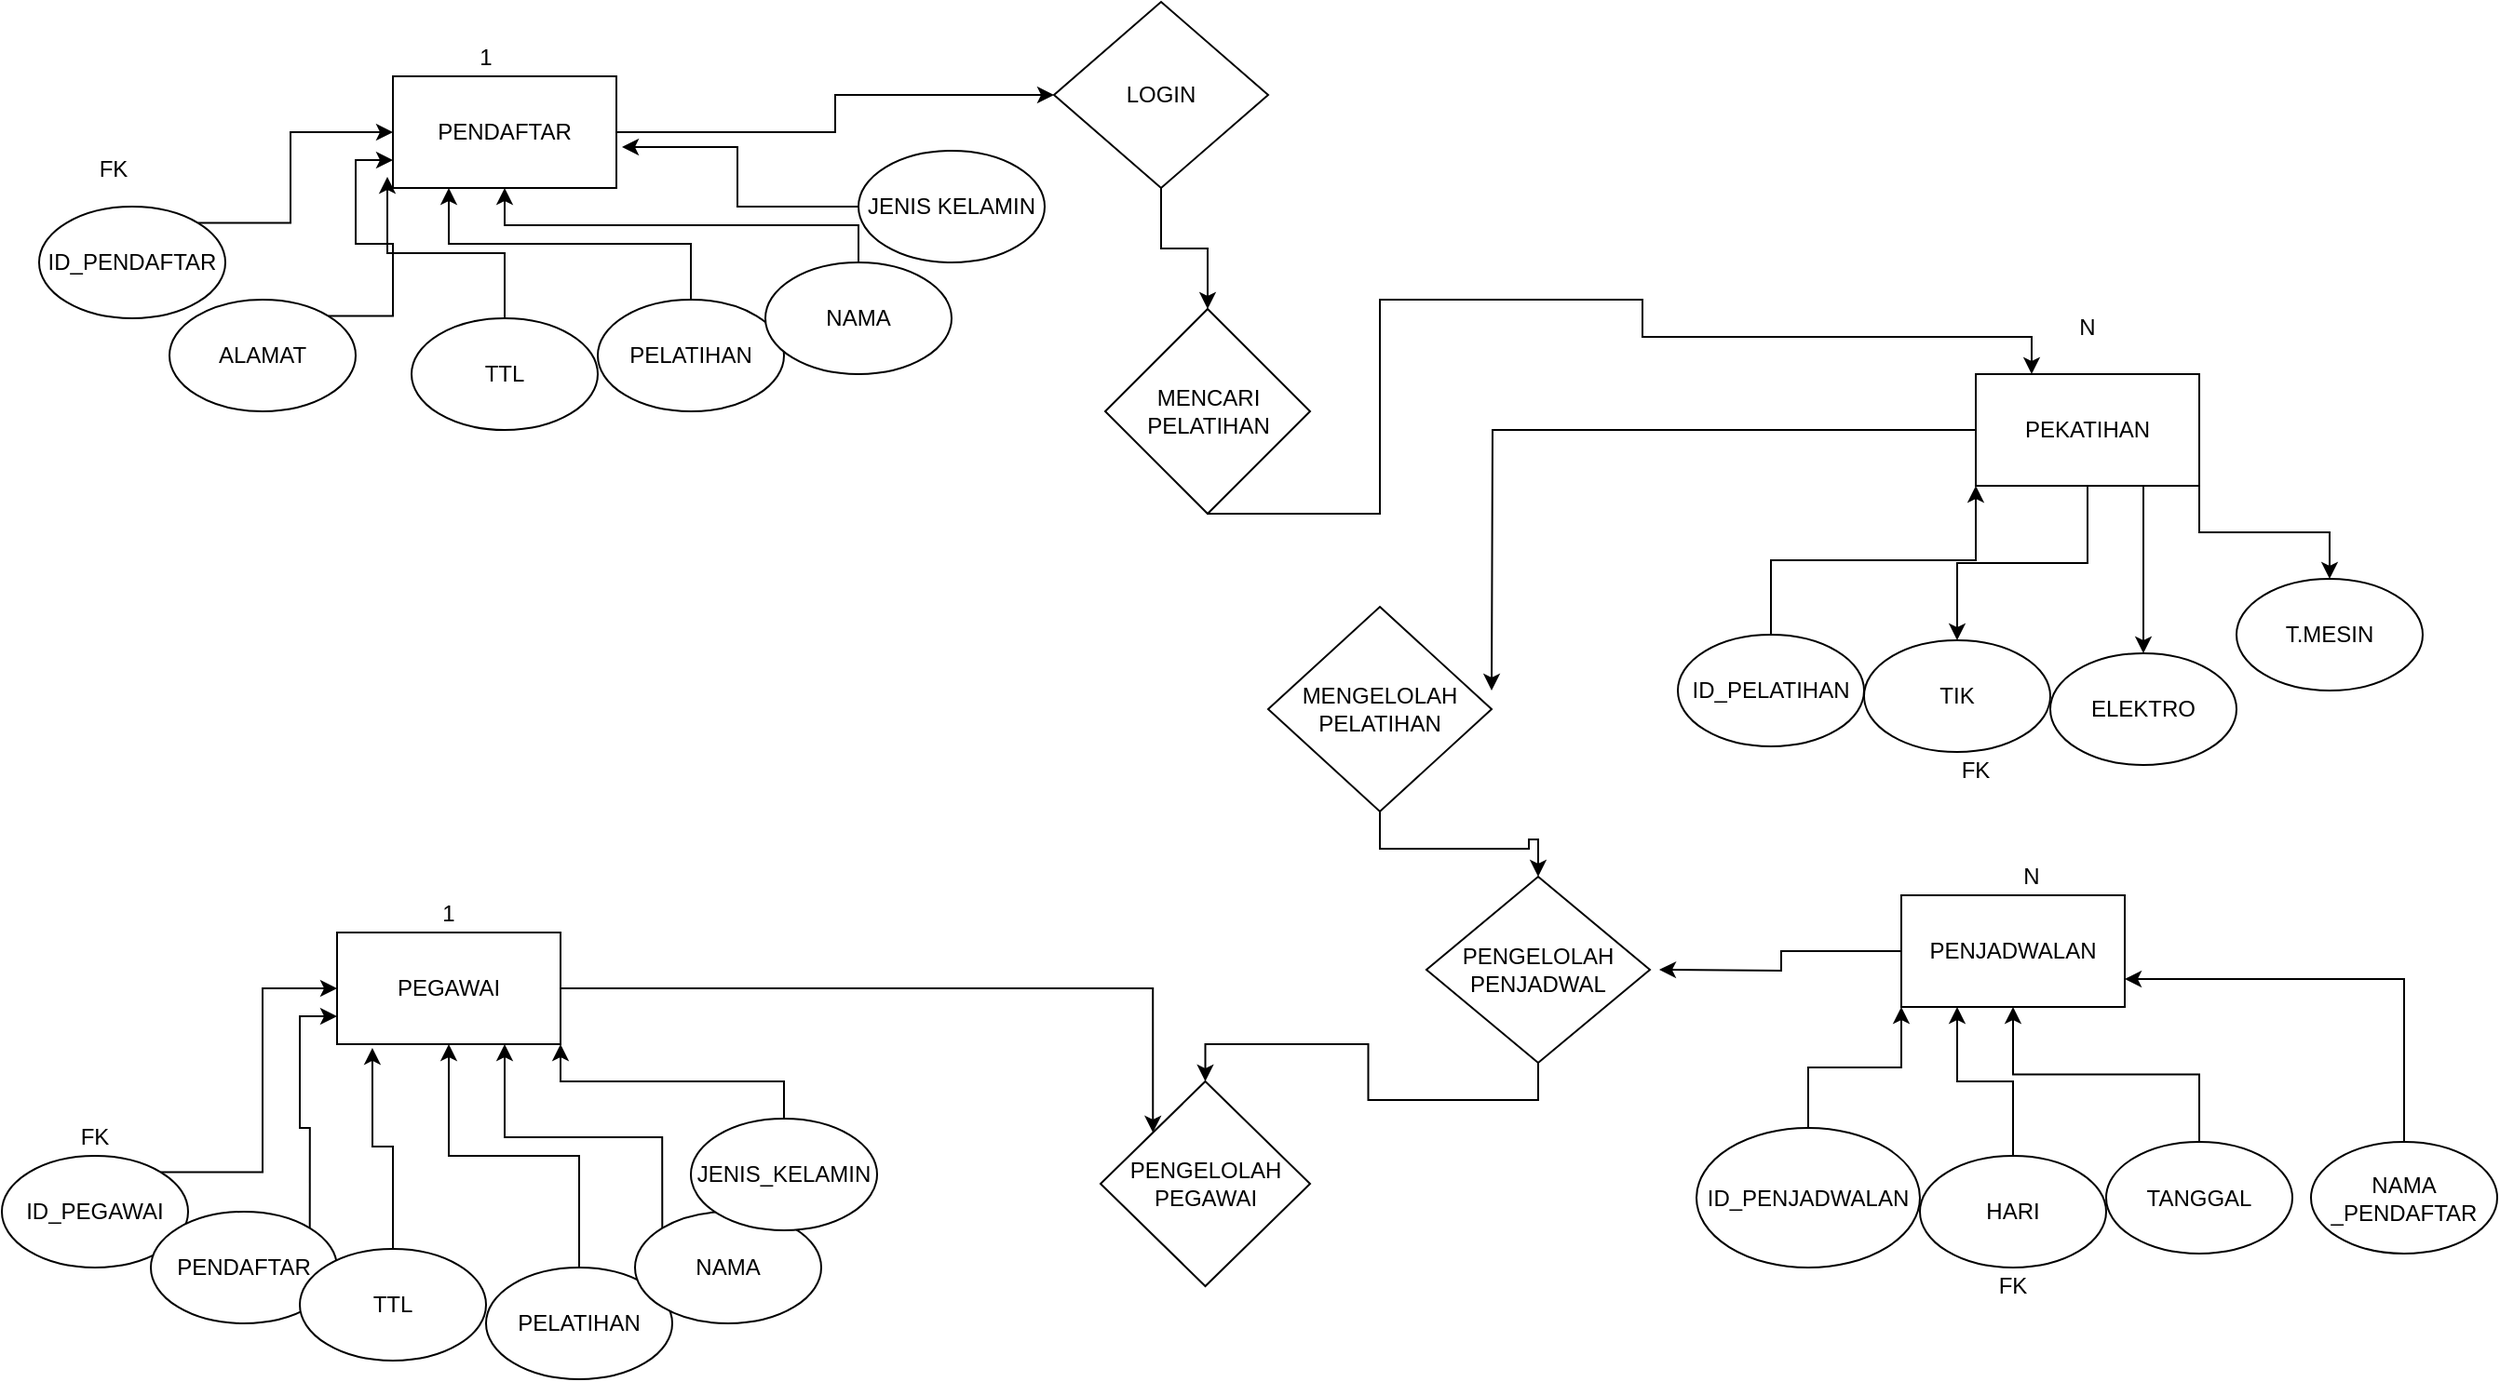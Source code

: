 <mxfile version="14.4.3" type="github">
  <diagram name="Page-1" id="e7e014a7-5840-1c2e-5031-d8a46d1fe8dd">
    <mxGraphModel dx="1422" dy="866" grid="1" gridSize="10" guides="1" tooltips="1" connect="1" arrows="1" fold="1" page="1" pageScale="1" pageWidth="1169" pageHeight="826" background="#ffffff" math="0" shadow="0">
      <root>
        <mxCell id="0" />
        <mxCell id="1" parent="0" />
        <mxCell id="9ARMjuW_XUP-sxyPgSNL-70" style="edgeStyle=orthogonalEdgeStyle;rounded=0;orthogonalLoop=1;jettySize=auto;html=1;exitX=1;exitY=0.5;exitDx=0;exitDy=0;entryX=0;entryY=0.5;entryDx=0;entryDy=0;" parent="1" source="9ARMjuW_XUP-sxyPgSNL-42" target="9ARMjuW_XUP-sxyPgSNL-47" edge="1">
          <mxGeometry relative="1" as="geometry" />
        </mxCell>
        <mxCell id="9ARMjuW_XUP-sxyPgSNL-42" value="PENDAFTAR" style="rounded=0;whiteSpace=wrap;html=1;" parent="1" vertex="1">
          <mxGeometry x="220" y="50" width="120" height="60" as="geometry" />
        </mxCell>
        <mxCell id="9ARMjuW_XUP-sxyPgSNL-77" style="edgeStyle=orthogonalEdgeStyle;rounded=0;orthogonalLoop=1;jettySize=auto;html=1;exitX=1;exitY=0.5;exitDx=0;exitDy=0;entryX=0;entryY=0;entryDx=0;entryDy=0;" parent="1" source="9ARMjuW_XUP-sxyPgSNL-44" target="9ARMjuW_XUP-sxyPgSNL-53" edge="1">
          <mxGeometry relative="1" as="geometry">
            <Array as="points">
              <mxPoint x="628" y="540" />
            </Array>
          </mxGeometry>
        </mxCell>
        <mxCell id="9ARMjuW_XUP-sxyPgSNL-44" value="PEGAWAI" style="rounded=0;whiteSpace=wrap;html=1;" parent="1" vertex="1">
          <mxGeometry x="190" y="510" width="120" height="60" as="geometry" />
        </mxCell>
        <mxCell id="9ARMjuW_XUP-sxyPgSNL-71" style="edgeStyle=orthogonalEdgeStyle;rounded=0;orthogonalLoop=1;jettySize=auto;html=1;exitX=0.5;exitY=1;exitDx=0;exitDy=0;" parent="1" source="9ARMjuW_XUP-sxyPgSNL-47" target="9ARMjuW_XUP-sxyPgSNL-48" edge="1">
          <mxGeometry relative="1" as="geometry">
            <mxPoint x="632.98" y="220" as="targetPoint" />
          </mxGeometry>
        </mxCell>
        <mxCell id="9ARMjuW_XUP-sxyPgSNL-47" value="LOGIN" style="rhombus;whiteSpace=wrap;html=1;" parent="1" vertex="1">
          <mxGeometry x="575" y="10" width="115" height="100" as="geometry" />
        </mxCell>
        <mxCell id="9ARMjuW_XUP-sxyPgSNL-73" style="edgeStyle=orthogonalEdgeStyle;rounded=0;orthogonalLoop=1;jettySize=auto;html=1;exitX=0.5;exitY=1;exitDx=0;exitDy=0;entryX=0.25;entryY=0;entryDx=0;entryDy=0;" parent="1" source="9ARMjuW_XUP-sxyPgSNL-48" target="9ARMjuW_XUP-sxyPgSNL-93" edge="1">
          <mxGeometry relative="1" as="geometry">
            <mxPoint x="835" y="320" as="targetPoint" />
            <Array as="points">
              <mxPoint x="750" y="285" />
              <mxPoint x="750" y="170" />
              <mxPoint x="891" y="170" />
              <mxPoint x="891" y="190" />
              <mxPoint x="1100" y="190" />
            </Array>
          </mxGeometry>
        </mxCell>
        <mxCell id="9ARMjuW_XUP-sxyPgSNL-48" value="MENCARI PELATIHAN" style="rhombus;whiteSpace=wrap;html=1;" parent="1" vertex="1">
          <mxGeometry x="602.5" y="175" width="110" height="110" as="geometry" />
        </mxCell>
        <mxCell id="9ARMjuW_XUP-sxyPgSNL-75" style="edgeStyle=orthogonalEdgeStyle;rounded=0;orthogonalLoop=1;jettySize=auto;html=1;exitX=0.5;exitY=1;exitDx=0;exitDy=0;entryX=0.5;entryY=0;entryDx=0;entryDy=0;" parent="1" source="9ARMjuW_XUP-sxyPgSNL-51" target="9ARMjuW_XUP-sxyPgSNL-52" edge="1">
          <mxGeometry relative="1" as="geometry" />
        </mxCell>
        <mxCell id="9ARMjuW_XUP-sxyPgSNL-51" value="MENGELOLAH PELATIHAN" style="rhombus;whiteSpace=wrap;html=1;" parent="1" vertex="1">
          <mxGeometry x="690" y="335" width="120" height="110" as="geometry" />
        </mxCell>
        <mxCell id="9ARMjuW_XUP-sxyPgSNL-76" style="edgeStyle=orthogonalEdgeStyle;rounded=0;orthogonalLoop=1;jettySize=auto;html=1;exitX=0.5;exitY=1;exitDx=0;exitDy=0;" parent="1" source="9ARMjuW_XUP-sxyPgSNL-52" target="9ARMjuW_XUP-sxyPgSNL-53" edge="1">
          <mxGeometry relative="1" as="geometry" />
        </mxCell>
        <mxCell id="9ARMjuW_XUP-sxyPgSNL-52" value="PENGELOLAH PENJADWAL" style="rhombus;whiteSpace=wrap;html=1;" parent="1" vertex="1">
          <mxGeometry x="775" y="480" width="120" height="100" as="geometry" />
        </mxCell>
        <mxCell id="9ARMjuW_XUP-sxyPgSNL-53" value="PENGELOLAH PEGAWAI" style="rhombus;whiteSpace=wrap;html=1;" parent="1" vertex="1">
          <mxGeometry x="600" y="590" width="112.5" height="110" as="geometry" />
        </mxCell>
        <mxCell id="9ARMjuW_XUP-sxyPgSNL-64" style="edgeStyle=orthogonalEdgeStyle;rounded=0;orthogonalLoop=1;jettySize=auto;html=1;exitX=1;exitY=0;exitDx=0;exitDy=0;entryX=0;entryY=0.5;entryDx=0;entryDy=0;" parent="1" source="9ARMjuW_XUP-sxyPgSNL-54" target="9ARMjuW_XUP-sxyPgSNL-42" edge="1">
          <mxGeometry relative="1" as="geometry">
            <Array as="points">
              <mxPoint x="165" y="80" />
            </Array>
          </mxGeometry>
        </mxCell>
        <mxCell id="9ARMjuW_XUP-sxyPgSNL-54" value="ID_PENDAFTAR" style="ellipse;whiteSpace=wrap;html=1;" parent="1" vertex="1">
          <mxGeometry x="30" y="120" width="100" height="60" as="geometry" />
        </mxCell>
        <mxCell id="9ARMjuW_XUP-sxyPgSNL-67" style="edgeStyle=orthogonalEdgeStyle;rounded=0;orthogonalLoop=1;jettySize=auto;html=1;exitX=0.5;exitY=0;exitDx=0;exitDy=0;entryX=0.25;entryY=1;entryDx=0;entryDy=0;" parent="1" source="9ARMjuW_XUP-sxyPgSNL-57" target="9ARMjuW_XUP-sxyPgSNL-42" edge="1">
          <mxGeometry relative="1" as="geometry" />
        </mxCell>
        <mxCell id="9ARMjuW_XUP-sxyPgSNL-57" value="PELATIHAN" style="ellipse;whiteSpace=wrap;html=1;" parent="1" vertex="1">
          <mxGeometry x="330" y="170" width="100" height="60" as="geometry" />
        </mxCell>
        <mxCell id="9ARMjuW_XUP-sxyPgSNL-65" style="edgeStyle=orthogonalEdgeStyle;rounded=0;orthogonalLoop=1;jettySize=auto;html=1;exitX=1;exitY=0;exitDx=0;exitDy=0;entryX=0;entryY=0.75;entryDx=0;entryDy=0;" parent="1" source="9ARMjuW_XUP-sxyPgSNL-58" target="9ARMjuW_XUP-sxyPgSNL-42" edge="1">
          <mxGeometry relative="1" as="geometry" />
        </mxCell>
        <mxCell id="9ARMjuW_XUP-sxyPgSNL-58" value="ALAMAT" style="ellipse;whiteSpace=wrap;html=1;" parent="1" vertex="1">
          <mxGeometry x="100" y="170" width="100" height="60" as="geometry" />
        </mxCell>
        <mxCell id="9ARMjuW_XUP-sxyPgSNL-66" style="edgeStyle=orthogonalEdgeStyle;rounded=0;orthogonalLoop=1;jettySize=auto;html=1;exitX=0.5;exitY=0;exitDx=0;exitDy=0;entryX=-0.025;entryY=0.9;entryDx=0;entryDy=0;entryPerimeter=0;" parent="1" source="9ARMjuW_XUP-sxyPgSNL-59" target="9ARMjuW_XUP-sxyPgSNL-42" edge="1">
          <mxGeometry relative="1" as="geometry" />
        </mxCell>
        <mxCell id="9ARMjuW_XUP-sxyPgSNL-59" value="TTL" style="ellipse;whiteSpace=wrap;html=1;" parent="1" vertex="1">
          <mxGeometry x="230" y="180" width="100" height="60" as="geometry" />
        </mxCell>
        <mxCell id="9ARMjuW_XUP-sxyPgSNL-68" style="edgeStyle=orthogonalEdgeStyle;rounded=0;orthogonalLoop=1;jettySize=auto;html=1;exitX=0.5;exitY=0;exitDx=0;exitDy=0;entryX=0.5;entryY=1;entryDx=0;entryDy=0;" parent="1" source="9ARMjuW_XUP-sxyPgSNL-60" target="9ARMjuW_XUP-sxyPgSNL-42" edge="1">
          <mxGeometry relative="1" as="geometry" />
        </mxCell>
        <mxCell id="9ARMjuW_XUP-sxyPgSNL-60" value="NAMA" style="ellipse;whiteSpace=wrap;html=1;" parent="1" vertex="1">
          <mxGeometry x="420" y="150" width="100" height="60" as="geometry" />
        </mxCell>
        <mxCell id="9ARMjuW_XUP-sxyPgSNL-69" style="edgeStyle=orthogonalEdgeStyle;rounded=0;orthogonalLoop=1;jettySize=auto;html=1;exitX=0;exitY=0.5;exitDx=0;exitDy=0;entryX=1.025;entryY=0.633;entryDx=0;entryDy=0;entryPerimeter=0;" parent="1" source="9ARMjuW_XUP-sxyPgSNL-61" target="9ARMjuW_XUP-sxyPgSNL-42" edge="1">
          <mxGeometry relative="1" as="geometry" />
        </mxCell>
        <mxCell id="9ARMjuW_XUP-sxyPgSNL-61" value="JENIS KELAMIN" style="ellipse;whiteSpace=wrap;html=1;" parent="1" vertex="1">
          <mxGeometry x="470" y="90" width="100" height="60" as="geometry" />
        </mxCell>
        <mxCell id="9ARMjuW_XUP-sxyPgSNL-87" style="edgeStyle=orthogonalEdgeStyle;rounded=0;orthogonalLoop=1;jettySize=auto;html=1;exitX=1;exitY=0;exitDx=0;exitDy=0;entryX=0;entryY=0.5;entryDx=0;entryDy=0;" parent="1" source="9ARMjuW_XUP-sxyPgSNL-79" target="9ARMjuW_XUP-sxyPgSNL-44" edge="1">
          <mxGeometry relative="1" as="geometry" />
        </mxCell>
        <mxCell id="9ARMjuW_XUP-sxyPgSNL-79" value="ID_PEGAWAI" style="ellipse;whiteSpace=wrap;html=1;" parent="1" vertex="1">
          <mxGeometry x="10" y="630" width="100" height="60" as="geometry" />
        </mxCell>
        <mxCell id="9ARMjuW_XUP-sxyPgSNL-88" style="edgeStyle=orthogonalEdgeStyle;rounded=0;orthogonalLoop=1;jettySize=auto;html=1;exitX=1;exitY=0;exitDx=0;exitDy=0;entryX=0;entryY=0.75;entryDx=0;entryDy=0;" parent="1" source="9ARMjuW_XUP-sxyPgSNL-82" target="9ARMjuW_XUP-sxyPgSNL-44" edge="1">
          <mxGeometry relative="1" as="geometry" />
        </mxCell>
        <mxCell id="9ARMjuW_XUP-sxyPgSNL-82" value="PENDAFTAR" style="ellipse;whiteSpace=wrap;html=1;" parent="1" vertex="1">
          <mxGeometry x="90" y="660" width="100" height="60" as="geometry" />
        </mxCell>
        <mxCell id="9ARMjuW_XUP-sxyPgSNL-89" style="edgeStyle=orthogonalEdgeStyle;rounded=0;orthogonalLoop=1;jettySize=auto;html=1;exitX=0.5;exitY=0;exitDx=0;exitDy=0;entryX=0.158;entryY=1.033;entryDx=0;entryDy=0;entryPerimeter=0;" parent="1" source="9ARMjuW_XUP-sxyPgSNL-83" target="9ARMjuW_XUP-sxyPgSNL-44" edge="1">
          <mxGeometry relative="1" as="geometry" />
        </mxCell>
        <mxCell id="9ARMjuW_XUP-sxyPgSNL-83" value="TTL" style="ellipse;whiteSpace=wrap;html=1;" parent="1" vertex="1">
          <mxGeometry x="170" y="680" width="100" height="60" as="geometry" />
        </mxCell>
        <mxCell id="9ARMjuW_XUP-sxyPgSNL-90" style="edgeStyle=orthogonalEdgeStyle;rounded=0;orthogonalLoop=1;jettySize=auto;html=1;exitX=0.5;exitY=0;exitDx=0;exitDy=0;entryX=0.5;entryY=1;entryDx=0;entryDy=0;" parent="1" source="9ARMjuW_XUP-sxyPgSNL-84" target="9ARMjuW_XUP-sxyPgSNL-44" edge="1">
          <mxGeometry relative="1" as="geometry" />
        </mxCell>
        <mxCell id="9ARMjuW_XUP-sxyPgSNL-84" value="PELATIHAN" style="ellipse;whiteSpace=wrap;html=1;" parent="1" vertex="1">
          <mxGeometry x="270" y="690" width="100" height="60" as="geometry" />
        </mxCell>
        <mxCell id="9ARMjuW_XUP-sxyPgSNL-91" style="edgeStyle=orthogonalEdgeStyle;rounded=0;orthogonalLoop=1;jettySize=auto;html=1;exitX=0;exitY=0;exitDx=0;exitDy=0;entryX=0.75;entryY=1;entryDx=0;entryDy=0;" parent="1" source="9ARMjuW_XUP-sxyPgSNL-85" target="9ARMjuW_XUP-sxyPgSNL-44" edge="1">
          <mxGeometry relative="1" as="geometry">
            <Array as="points">
              <mxPoint x="365" y="620" />
              <mxPoint x="280" y="620" />
            </Array>
          </mxGeometry>
        </mxCell>
        <mxCell id="9ARMjuW_XUP-sxyPgSNL-85" value="NAMA" style="ellipse;whiteSpace=wrap;html=1;" parent="1" vertex="1">
          <mxGeometry x="350" y="660" width="100" height="60" as="geometry" />
        </mxCell>
        <mxCell id="9ARMjuW_XUP-sxyPgSNL-92" style="edgeStyle=orthogonalEdgeStyle;rounded=0;orthogonalLoop=1;jettySize=auto;html=1;exitX=0.5;exitY=0;exitDx=0;exitDy=0;entryX=1;entryY=1;entryDx=0;entryDy=0;" parent="1" source="9ARMjuW_XUP-sxyPgSNL-86" target="9ARMjuW_XUP-sxyPgSNL-44" edge="1">
          <mxGeometry relative="1" as="geometry" />
        </mxCell>
        <mxCell id="9ARMjuW_XUP-sxyPgSNL-86" value="JENIS_KELAMIN" style="ellipse;whiteSpace=wrap;html=1;" parent="1" vertex="1">
          <mxGeometry x="380" y="610" width="100" height="60" as="geometry" />
        </mxCell>
        <mxCell id="9ARMjuW_XUP-sxyPgSNL-94" style="edgeStyle=orthogonalEdgeStyle;rounded=0;orthogonalLoop=1;jettySize=auto;html=1;exitX=0;exitY=0.5;exitDx=0;exitDy=0;" parent="1" source="9ARMjuW_XUP-sxyPgSNL-93" edge="1">
          <mxGeometry relative="1" as="geometry">
            <mxPoint x="810" y="380" as="targetPoint" />
          </mxGeometry>
        </mxCell>
        <mxCell id="9ARMjuW_XUP-sxyPgSNL-99" style="edgeStyle=orthogonalEdgeStyle;rounded=0;orthogonalLoop=1;jettySize=auto;html=1;exitX=0.5;exitY=1;exitDx=0;exitDy=0;" parent="1" source="9ARMjuW_XUP-sxyPgSNL-93" target="9ARMjuW_XUP-sxyPgSNL-96" edge="1">
          <mxGeometry relative="1" as="geometry" />
        </mxCell>
        <mxCell id="9ARMjuW_XUP-sxyPgSNL-100" style="edgeStyle=orthogonalEdgeStyle;rounded=0;orthogonalLoop=1;jettySize=auto;html=1;exitX=0.75;exitY=1;exitDx=0;exitDy=0;entryX=0.5;entryY=0;entryDx=0;entryDy=0;" parent="1" source="9ARMjuW_XUP-sxyPgSNL-93" target="9ARMjuW_XUP-sxyPgSNL-97" edge="1">
          <mxGeometry relative="1" as="geometry" />
        </mxCell>
        <mxCell id="9ARMjuW_XUP-sxyPgSNL-101" style="edgeStyle=orthogonalEdgeStyle;rounded=0;orthogonalLoop=1;jettySize=auto;html=1;exitX=1;exitY=1;exitDx=0;exitDy=0;entryX=0.5;entryY=0;entryDx=0;entryDy=0;" parent="1" source="9ARMjuW_XUP-sxyPgSNL-93" target="9ARMjuW_XUP-sxyPgSNL-98" edge="1">
          <mxGeometry relative="1" as="geometry" />
        </mxCell>
        <mxCell id="9ARMjuW_XUP-sxyPgSNL-93" value="PEKATIHAN" style="rounded=0;whiteSpace=wrap;html=1;" parent="1" vertex="1">
          <mxGeometry x="1070" y="210" width="120" height="60" as="geometry" />
        </mxCell>
        <mxCell id="9ARMjuW_XUP-sxyPgSNL-96" value="TIK" style="ellipse;whiteSpace=wrap;html=1;" parent="1" vertex="1">
          <mxGeometry x="1010" y="353" width="100" height="60" as="geometry" />
        </mxCell>
        <mxCell id="9ARMjuW_XUP-sxyPgSNL-97" value="ELEKTRO" style="ellipse;whiteSpace=wrap;html=1;" parent="1" vertex="1">
          <mxGeometry x="1110" y="360" width="100" height="60" as="geometry" />
        </mxCell>
        <mxCell id="9ARMjuW_XUP-sxyPgSNL-98" value="T.MESIN" style="ellipse;whiteSpace=wrap;html=1;" parent="1" vertex="1">
          <mxGeometry x="1210" y="320" width="100" height="60" as="geometry" />
        </mxCell>
        <mxCell id="9ARMjuW_XUP-sxyPgSNL-104" style="edgeStyle=orthogonalEdgeStyle;rounded=0;orthogonalLoop=1;jettySize=auto;html=1;exitX=0;exitY=0.5;exitDx=0;exitDy=0;" parent="1" source="9ARMjuW_XUP-sxyPgSNL-103" edge="1">
          <mxGeometry relative="1" as="geometry">
            <mxPoint x="900" y="530" as="targetPoint" />
          </mxGeometry>
        </mxCell>
        <mxCell id="9ARMjuW_XUP-sxyPgSNL-103" value="PENJADWALAN" style="rounded=0;whiteSpace=wrap;html=1;" parent="1" vertex="1">
          <mxGeometry x="1030" y="490" width="120" height="60" as="geometry" />
        </mxCell>
        <mxCell id="9ARMjuW_XUP-sxyPgSNL-111" style="edgeStyle=orthogonalEdgeStyle;rounded=0;orthogonalLoop=1;jettySize=auto;html=1;exitX=0.5;exitY=0;exitDx=0;exitDy=0;entryX=0;entryY=1;entryDx=0;entryDy=0;" parent="1" source="9ARMjuW_XUP-sxyPgSNL-106" target="9ARMjuW_XUP-sxyPgSNL-103" edge="1">
          <mxGeometry relative="1" as="geometry" />
        </mxCell>
        <mxCell id="9ARMjuW_XUP-sxyPgSNL-106" value="ID_PENJADWALAN" style="ellipse;whiteSpace=wrap;html=1;" parent="1" vertex="1">
          <mxGeometry x="920" y="615" width="120" height="75" as="geometry" />
        </mxCell>
        <mxCell id="9ARMjuW_XUP-sxyPgSNL-112" style="edgeStyle=orthogonalEdgeStyle;rounded=0;orthogonalLoop=1;jettySize=auto;html=1;exitX=0.5;exitY=0;exitDx=0;exitDy=0;entryX=0.25;entryY=1;entryDx=0;entryDy=0;" parent="1" source="9ARMjuW_XUP-sxyPgSNL-107" target="9ARMjuW_XUP-sxyPgSNL-103" edge="1">
          <mxGeometry relative="1" as="geometry" />
        </mxCell>
        <mxCell id="9ARMjuW_XUP-sxyPgSNL-107" value="HARI" style="ellipse;whiteSpace=wrap;html=1;" parent="1" vertex="1">
          <mxGeometry x="1040" y="630" width="100" height="60" as="geometry" />
        </mxCell>
        <mxCell id="9ARMjuW_XUP-sxyPgSNL-113" style="edgeStyle=orthogonalEdgeStyle;rounded=0;orthogonalLoop=1;jettySize=auto;html=1;exitX=0.5;exitY=0;exitDx=0;exitDy=0;entryX=0.5;entryY=1;entryDx=0;entryDy=0;" parent="1" source="9ARMjuW_XUP-sxyPgSNL-108" target="9ARMjuW_XUP-sxyPgSNL-103" edge="1">
          <mxGeometry relative="1" as="geometry" />
        </mxCell>
        <mxCell id="9ARMjuW_XUP-sxyPgSNL-108" value="TANGGAL" style="ellipse;whiteSpace=wrap;html=1;" parent="1" vertex="1">
          <mxGeometry x="1140" y="622.5" width="100" height="60" as="geometry" />
        </mxCell>
        <mxCell id="9ARMjuW_XUP-sxyPgSNL-114" style="edgeStyle=orthogonalEdgeStyle;rounded=0;orthogonalLoop=1;jettySize=auto;html=1;exitX=0.5;exitY=0;exitDx=0;exitDy=0;entryX=1;entryY=0.75;entryDx=0;entryDy=0;" parent="1" source="9ARMjuW_XUP-sxyPgSNL-110" target="9ARMjuW_XUP-sxyPgSNL-103" edge="1">
          <mxGeometry relative="1" as="geometry" />
        </mxCell>
        <mxCell id="9ARMjuW_XUP-sxyPgSNL-110" value="NAMA _PENDAFTAR" style="ellipse;whiteSpace=wrap;html=1;" parent="1" vertex="1">
          <mxGeometry x="1250" y="622.5" width="100" height="60" as="geometry" />
        </mxCell>
        <mxCell id="9ARMjuW_XUP-sxyPgSNL-116" value="1" style="text;html=1;strokeColor=none;fillColor=none;align=center;verticalAlign=middle;whiteSpace=wrap;rounded=0;" parent="1" vertex="1">
          <mxGeometry x="250" y="30" width="40" height="20" as="geometry" />
        </mxCell>
        <mxCell id="9ARMjuW_XUP-sxyPgSNL-117" value="N" style="text;html=1;strokeColor=none;fillColor=none;align=center;verticalAlign=middle;whiteSpace=wrap;rounded=0;" parent="1" vertex="1">
          <mxGeometry x="1110" y="175" width="40" height="20" as="geometry" />
        </mxCell>
        <mxCell id="9ARMjuW_XUP-sxyPgSNL-118" value="1" style="text;html=1;strokeColor=none;fillColor=none;align=center;verticalAlign=middle;whiteSpace=wrap;rounded=0;" parent="1" vertex="1">
          <mxGeometry x="230" y="490" width="40" height="20" as="geometry" />
        </mxCell>
        <mxCell id="9ARMjuW_XUP-sxyPgSNL-119" value="N" style="text;html=1;strokeColor=none;fillColor=none;align=center;verticalAlign=middle;whiteSpace=wrap;rounded=0;" parent="1" vertex="1">
          <mxGeometry x="1080" y="470" width="40" height="20" as="geometry" />
        </mxCell>
        <mxCell id="9ARMjuW_XUP-sxyPgSNL-121" style="edgeStyle=orthogonalEdgeStyle;rounded=0;orthogonalLoop=1;jettySize=auto;html=1;exitX=0.5;exitY=0;exitDx=0;exitDy=0;entryX=0;entryY=1;entryDx=0;entryDy=0;" parent="1" source="9ARMjuW_XUP-sxyPgSNL-120" target="9ARMjuW_XUP-sxyPgSNL-93" edge="1">
          <mxGeometry relative="1" as="geometry" />
        </mxCell>
        <mxCell id="9ARMjuW_XUP-sxyPgSNL-120" value="ID_PELATIHAN" style="ellipse;whiteSpace=wrap;html=1;" parent="1" vertex="1">
          <mxGeometry x="910" y="350" width="100" height="60" as="geometry" />
        </mxCell>
        <mxCell id="9ARMjuW_XUP-sxyPgSNL-122" value="FK" style="text;html=1;strokeColor=none;fillColor=none;align=center;verticalAlign=middle;whiteSpace=wrap;rounded=0;" parent="1" vertex="1">
          <mxGeometry x="50" y="90" width="40" height="20" as="geometry" />
        </mxCell>
        <mxCell id="9ARMjuW_XUP-sxyPgSNL-124" value="FK" style="text;html=1;strokeColor=none;fillColor=none;align=center;verticalAlign=middle;whiteSpace=wrap;rounded=0;" parent="1" vertex="1">
          <mxGeometry x="40" y="610" width="40" height="20" as="geometry" />
        </mxCell>
        <mxCell id="9ARMjuW_XUP-sxyPgSNL-125" value="FK" style="text;html=1;strokeColor=none;fillColor=none;align=center;verticalAlign=middle;whiteSpace=wrap;rounded=0;" parent="1" vertex="1">
          <mxGeometry x="1070" y="690" width="40" height="20" as="geometry" />
        </mxCell>
        <mxCell id="9ARMjuW_XUP-sxyPgSNL-126" value="FK" style="text;html=1;strokeColor=none;fillColor=none;align=center;verticalAlign=middle;whiteSpace=wrap;rounded=0;" parent="1" vertex="1">
          <mxGeometry x="1050" y="413" width="40" height="20" as="geometry" />
        </mxCell>
      </root>
    </mxGraphModel>
  </diagram>
</mxfile>
